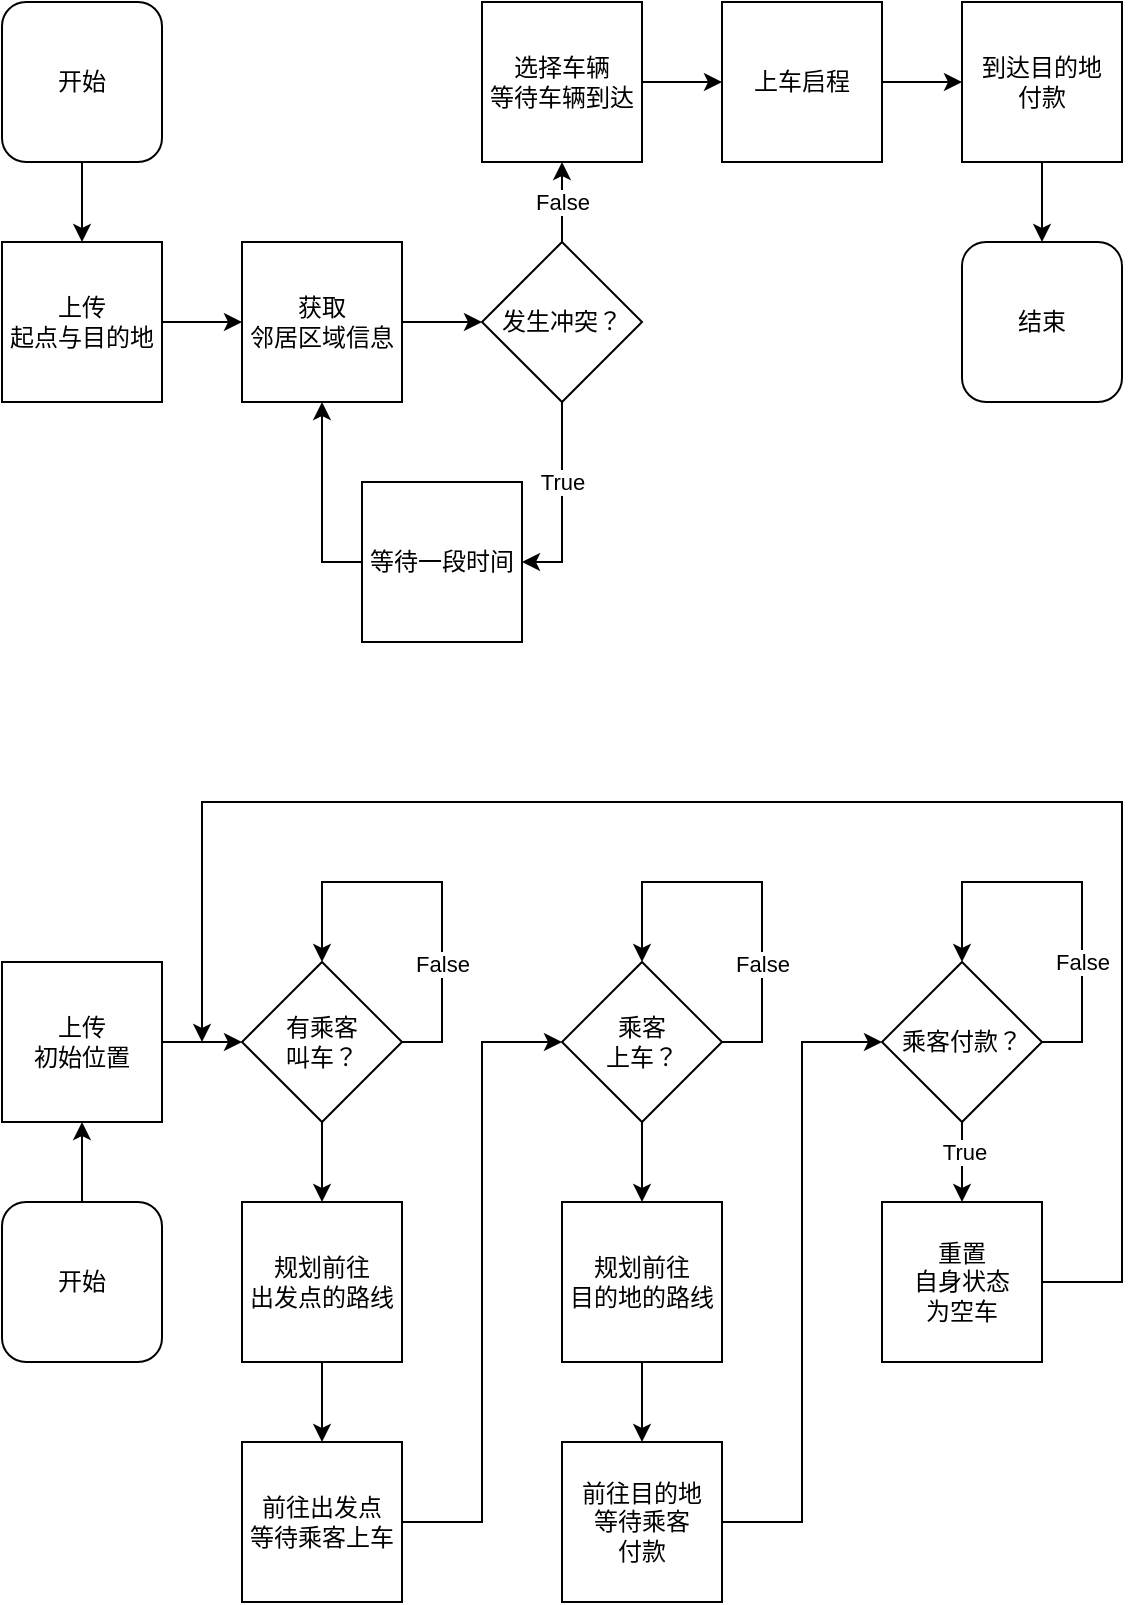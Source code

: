 <mxfile version="20.3.0" type="device"><diagram id="C5RBs43oDa-KdzZeNtuy" name="Page-1"><mxGraphModel dx="863" dy="519" grid="1" gridSize="10" guides="1" tooltips="1" connect="1" arrows="1" fold="1" page="1" pageScale="1" pageWidth="827" pageHeight="1169" math="0" shadow="0"><root><mxCell id="WIyWlLk6GJQsqaUBKTNV-0"/><mxCell id="WIyWlLk6GJQsqaUBKTNV-1" parent="WIyWlLk6GJQsqaUBKTNV-0"/><mxCell id="mDFSmEv60VTdPCP0ZRmQ-9" style="edgeStyle=orthogonalEdgeStyle;rounded=0;orthogonalLoop=1;jettySize=auto;html=1;exitX=0.5;exitY=1;exitDx=0;exitDy=0;" edge="1" parent="WIyWlLk6GJQsqaUBKTNV-1" source="mDFSmEv60VTdPCP0ZRmQ-0" target="mDFSmEv60VTdPCP0ZRmQ-1"><mxGeometry relative="1" as="geometry"/></mxCell><mxCell id="mDFSmEv60VTdPCP0ZRmQ-0" value="开始" style="rounded=1;whiteSpace=wrap;html=1;" vertex="1" parent="WIyWlLk6GJQsqaUBKTNV-1"><mxGeometry x="40" y="40" width="80" height="80" as="geometry"/></mxCell><mxCell id="mDFSmEv60VTdPCP0ZRmQ-10" style="edgeStyle=orthogonalEdgeStyle;rounded=0;orthogonalLoop=1;jettySize=auto;html=1;exitX=1;exitY=0.5;exitDx=0;exitDy=0;entryX=0;entryY=0.5;entryDx=0;entryDy=0;" edge="1" parent="WIyWlLk6GJQsqaUBKTNV-1" source="mDFSmEv60VTdPCP0ZRmQ-1" target="mDFSmEv60VTdPCP0ZRmQ-2"><mxGeometry relative="1" as="geometry"/></mxCell><mxCell id="mDFSmEv60VTdPCP0ZRmQ-1" value="上传&lt;br&gt;起点与目的地" style="rounded=0;whiteSpace=wrap;html=1;" vertex="1" parent="WIyWlLk6GJQsqaUBKTNV-1"><mxGeometry x="40" y="160" width="80" height="80" as="geometry"/></mxCell><mxCell id="mDFSmEv60VTdPCP0ZRmQ-11" style="edgeStyle=orthogonalEdgeStyle;rounded=0;orthogonalLoop=1;jettySize=auto;html=1;exitX=1;exitY=0.5;exitDx=0;exitDy=0;" edge="1" parent="WIyWlLk6GJQsqaUBKTNV-1" source="mDFSmEv60VTdPCP0ZRmQ-2" target="mDFSmEv60VTdPCP0ZRmQ-3"><mxGeometry relative="1" as="geometry"/></mxCell><mxCell id="mDFSmEv60VTdPCP0ZRmQ-2" value="获取&lt;br&gt;邻居区域信息" style="rounded=0;whiteSpace=wrap;html=1;" vertex="1" parent="WIyWlLk6GJQsqaUBKTNV-1"><mxGeometry x="160" y="160" width="80" height="80" as="geometry"/></mxCell><mxCell id="mDFSmEv60VTdPCP0ZRmQ-12" style="edgeStyle=orthogonalEdgeStyle;rounded=0;orthogonalLoop=1;jettySize=auto;html=1;exitX=0.5;exitY=0;exitDx=0;exitDy=0;entryX=0.5;entryY=1;entryDx=0;entryDy=0;" edge="1" parent="WIyWlLk6GJQsqaUBKTNV-1" source="mDFSmEv60VTdPCP0ZRmQ-3" target="mDFSmEv60VTdPCP0ZRmQ-5"><mxGeometry relative="1" as="geometry"/></mxCell><mxCell id="mDFSmEv60VTdPCP0ZRmQ-18" value="False" style="edgeLabel;html=1;align=center;verticalAlign=middle;resizable=0;points=[];" vertex="1" connectable="0" parent="mDFSmEv60VTdPCP0ZRmQ-12"><mxGeometry x="-0.661" relative="1" as="geometry"><mxPoint y="-13" as="offset"/></mxGeometry></mxCell><mxCell id="mDFSmEv60VTdPCP0ZRmQ-13" style="edgeStyle=orthogonalEdgeStyle;rounded=0;orthogonalLoop=1;jettySize=auto;html=1;exitX=0.5;exitY=1;exitDx=0;exitDy=0;entryX=1;entryY=0.5;entryDx=0;entryDy=0;" edge="1" parent="WIyWlLk6GJQsqaUBKTNV-1" source="mDFSmEv60VTdPCP0ZRmQ-3" target="mDFSmEv60VTdPCP0ZRmQ-4"><mxGeometry relative="1" as="geometry"/></mxCell><mxCell id="mDFSmEv60VTdPCP0ZRmQ-19" value="True" style="edgeLabel;html=1;align=center;verticalAlign=middle;resizable=0;points=[];" vertex="1" connectable="0" parent="mDFSmEv60VTdPCP0ZRmQ-13"><mxGeometry x="-0.579" y="-2" relative="1" as="geometry"><mxPoint x="2" y="19" as="offset"/></mxGeometry></mxCell><mxCell id="mDFSmEv60VTdPCP0ZRmQ-3" value="发生冲突？" style="rhombus;whiteSpace=wrap;html=1;" vertex="1" parent="WIyWlLk6GJQsqaUBKTNV-1"><mxGeometry x="280" y="160" width="80" height="80" as="geometry"/></mxCell><mxCell id="mDFSmEv60VTdPCP0ZRmQ-14" style="edgeStyle=orthogonalEdgeStyle;rounded=0;orthogonalLoop=1;jettySize=auto;html=1;exitX=0;exitY=0.5;exitDx=0;exitDy=0;" edge="1" parent="WIyWlLk6GJQsqaUBKTNV-1" source="mDFSmEv60VTdPCP0ZRmQ-4" target="mDFSmEv60VTdPCP0ZRmQ-2"><mxGeometry relative="1" as="geometry"/></mxCell><mxCell id="mDFSmEv60VTdPCP0ZRmQ-4" value="等待一段时间" style="rounded=0;whiteSpace=wrap;html=1;" vertex="1" parent="WIyWlLk6GJQsqaUBKTNV-1"><mxGeometry x="220" y="280" width="80" height="80" as="geometry"/></mxCell><mxCell id="mDFSmEv60VTdPCP0ZRmQ-15" style="edgeStyle=orthogonalEdgeStyle;rounded=0;orthogonalLoop=1;jettySize=auto;html=1;exitX=1;exitY=0.5;exitDx=0;exitDy=0;entryX=0;entryY=0.5;entryDx=0;entryDy=0;" edge="1" parent="WIyWlLk6GJQsqaUBKTNV-1" source="mDFSmEv60VTdPCP0ZRmQ-5" target="mDFSmEv60VTdPCP0ZRmQ-6"><mxGeometry relative="1" as="geometry"/></mxCell><mxCell id="mDFSmEv60VTdPCP0ZRmQ-5" value="选择车辆&lt;br&gt;等待车辆到达" style="rounded=0;whiteSpace=wrap;html=1;" vertex="1" parent="WIyWlLk6GJQsqaUBKTNV-1"><mxGeometry x="280" y="40" width="80" height="80" as="geometry"/></mxCell><mxCell id="mDFSmEv60VTdPCP0ZRmQ-16" style="edgeStyle=orthogonalEdgeStyle;rounded=0;orthogonalLoop=1;jettySize=auto;html=1;exitX=1;exitY=0.5;exitDx=0;exitDy=0;entryX=0;entryY=0.5;entryDx=0;entryDy=0;" edge="1" parent="WIyWlLk6GJQsqaUBKTNV-1" source="mDFSmEv60VTdPCP0ZRmQ-6" target="mDFSmEv60VTdPCP0ZRmQ-7"><mxGeometry relative="1" as="geometry"/></mxCell><mxCell id="mDFSmEv60VTdPCP0ZRmQ-6" value="上车启程" style="rounded=0;whiteSpace=wrap;html=1;" vertex="1" parent="WIyWlLk6GJQsqaUBKTNV-1"><mxGeometry x="400" y="40" width="80" height="80" as="geometry"/></mxCell><mxCell id="mDFSmEv60VTdPCP0ZRmQ-17" style="edgeStyle=orthogonalEdgeStyle;rounded=0;orthogonalLoop=1;jettySize=auto;html=1;exitX=0.5;exitY=1;exitDx=0;exitDy=0;entryX=0.5;entryY=0;entryDx=0;entryDy=0;" edge="1" parent="WIyWlLk6GJQsqaUBKTNV-1" source="mDFSmEv60VTdPCP0ZRmQ-7" target="mDFSmEv60VTdPCP0ZRmQ-8"><mxGeometry relative="1" as="geometry"/></mxCell><mxCell id="mDFSmEv60VTdPCP0ZRmQ-7" value="到达目的地&lt;br&gt;付款" style="rounded=0;whiteSpace=wrap;html=1;" vertex="1" parent="WIyWlLk6GJQsqaUBKTNV-1"><mxGeometry x="520" y="40" width="80" height="80" as="geometry"/></mxCell><mxCell id="mDFSmEv60VTdPCP0ZRmQ-8" value="结束" style="rounded=1;whiteSpace=wrap;html=1;" vertex="1" parent="WIyWlLk6GJQsqaUBKTNV-1"><mxGeometry x="520" y="160" width="80" height="80" as="geometry"/></mxCell><mxCell id="mDFSmEv60VTdPCP0ZRmQ-24" style="edgeStyle=orthogonalEdgeStyle;rounded=0;orthogonalLoop=1;jettySize=auto;html=1;exitX=0.5;exitY=0;exitDx=0;exitDy=0;entryX=0.5;entryY=1;entryDx=0;entryDy=0;" edge="1" parent="WIyWlLk6GJQsqaUBKTNV-1" source="mDFSmEv60VTdPCP0ZRmQ-20" target="mDFSmEv60VTdPCP0ZRmQ-21"><mxGeometry relative="1" as="geometry"/></mxCell><mxCell id="mDFSmEv60VTdPCP0ZRmQ-20" value="开始" style="rounded=1;whiteSpace=wrap;html=1;" vertex="1" parent="WIyWlLk6GJQsqaUBKTNV-1"><mxGeometry x="40" y="640" width="80" height="80" as="geometry"/></mxCell><mxCell id="mDFSmEv60VTdPCP0ZRmQ-25" style="edgeStyle=orthogonalEdgeStyle;rounded=0;orthogonalLoop=1;jettySize=auto;html=1;exitX=1;exitY=0.5;exitDx=0;exitDy=0;entryX=0;entryY=0.5;entryDx=0;entryDy=0;" edge="1" parent="WIyWlLk6GJQsqaUBKTNV-1" source="mDFSmEv60VTdPCP0ZRmQ-21"><mxGeometry relative="1" as="geometry"><mxPoint x="160" y="560" as="targetPoint"/></mxGeometry></mxCell><mxCell id="mDFSmEv60VTdPCP0ZRmQ-21" value="上传&lt;br&gt;初始位置" style="rounded=0;whiteSpace=wrap;html=1;" vertex="1" parent="WIyWlLk6GJQsqaUBKTNV-1"><mxGeometry x="40" y="520" width="80" height="80" as="geometry"/></mxCell><mxCell id="mDFSmEv60VTdPCP0ZRmQ-34" style="edgeStyle=orthogonalEdgeStyle;rounded=0;orthogonalLoop=1;jettySize=auto;html=1;exitX=1;exitY=0.5;exitDx=0;exitDy=0;entryX=0.5;entryY=0;entryDx=0;entryDy=0;" edge="1" parent="WIyWlLk6GJQsqaUBKTNV-1" source="mDFSmEv60VTdPCP0ZRmQ-31" target="mDFSmEv60VTdPCP0ZRmQ-31"><mxGeometry relative="1" as="geometry"><Array as="points"><mxPoint x="260" y="560"/><mxPoint x="260" y="480"/><mxPoint x="200" y="480"/></Array></mxGeometry></mxCell><mxCell id="mDFSmEv60VTdPCP0ZRmQ-38" value="False" style="edgeLabel;html=1;align=center;verticalAlign=middle;resizable=0;points=[];" vertex="1" connectable="0" parent="mDFSmEv60VTdPCP0ZRmQ-34"><mxGeometry x="-0.333" y="-1" relative="1" as="geometry"><mxPoint x="-1" y="7" as="offset"/></mxGeometry></mxCell><mxCell id="mDFSmEv60VTdPCP0ZRmQ-43" style="edgeStyle=orthogonalEdgeStyle;rounded=0;orthogonalLoop=1;jettySize=auto;html=1;exitX=0.5;exitY=1;exitDx=0;exitDy=0;entryX=0.5;entryY=0;entryDx=0;entryDy=0;" edge="1" parent="WIyWlLk6GJQsqaUBKTNV-1" source="mDFSmEv60VTdPCP0ZRmQ-31" target="mDFSmEv60VTdPCP0ZRmQ-41"><mxGeometry relative="1" as="geometry"/></mxCell><mxCell id="mDFSmEv60VTdPCP0ZRmQ-31" value="有乘客&lt;br&gt;叫车？" style="rhombus;whiteSpace=wrap;html=1;" vertex="1" parent="WIyWlLk6GJQsqaUBKTNV-1"><mxGeometry x="160" y="520" width="80" height="80" as="geometry"/></mxCell><mxCell id="mDFSmEv60VTdPCP0ZRmQ-36" style="edgeStyle=orthogonalEdgeStyle;rounded=0;orthogonalLoop=1;jettySize=auto;html=1;exitX=1;exitY=0.5;exitDx=0;exitDy=0;entryX=0.5;entryY=0;entryDx=0;entryDy=0;" edge="1" parent="WIyWlLk6GJQsqaUBKTNV-1" source="mDFSmEv60VTdPCP0ZRmQ-32" target="mDFSmEv60VTdPCP0ZRmQ-32"><mxGeometry relative="1" as="geometry"><Array as="points"><mxPoint x="580" y="560"/><mxPoint x="580" y="480"/><mxPoint x="520" y="480"/></Array></mxGeometry></mxCell><mxCell id="mDFSmEv60VTdPCP0ZRmQ-37" value="False" style="edgeLabel;html=1;align=center;verticalAlign=middle;resizable=0;points=[];" vertex="1" connectable="0" parent="mDFSmEv60VTdPCP0ZRmQ-36"><mxGeometry x="-0.243" y="-4" relative="1" as="geometry"><mxPoint x="-4" y="15" as="offset"/></mxGeometry></mxCell><mxCell id="mDFSmEv60VTdPCP0ZRmQ-53" style="edgeStyle=orthogonalEdgeStyle;rounded=0;orthogonalLoop=1;jettySize=auto;html=1;exitX=0.5;exitY=1;exitDx=0;exitDy=0;entryX=0.5;entryY=0;entryDx=0;entryDy=0;" edge="1" parent="WIyWlLk6GJQsqaUBKTNV-1" source="mDFSmEv60VTdPCP0ZRmQ-32" target="mDFSmEv60VTdPCP0ZRmQ-52"><mxGeometry relative="1" as="geometry"/></mxCell><mxCell id="mDFSmEv60VTdPCP0ZRmQ-56" value="True" style="edgeLabel;html=1;align=center;verticalAlign=middle;resizable=0;points=[];" vertex="1" connectable="0" parent="mDFSmEv60VTdPCP0ZRmQ-53"><mxGeometry x="-0.261" y="1" relative="1" as="geometry"><mxPoint as="offset"/></mxGeometry></mxCell><mxCell id="mDFSmEv60VTdPCP0ZRmQ-32" value="乘客付款？" style="rhombus;whiteSpace=wrap;html=1;" vertex="1" parent="WIyWlLk6GJQsqaUBKTNV-1"><mxGeometry x="480" y="520" width="80" height="80" as="geometry"/></mxCell><mxCell id="mDFSmEv60VTdPCP0ZRmQ-35" style="edgeStyle=orthogonalEdgeStyle;rounded=0;orthogonalLoop=1;jettySize=auto;html=1;exitX=1;exitY=0.5;exitDx=0;exitDy=0;entryX=0.5;entryY=0;entryDx=0;entryDy=0;" edge="1" parent="WIyWlLk6GJQsqaUBKTNV-1"><mxGeometry relative="1" as="geometry"><mxPoint x="400" y="559.97" as="sourcePoint"/><mxPoint x="360" y="519.97" as="targetPoint"/><Array as="points"><mxPoint x="420" y="559.97"/><mxPoint x="420" y="479.97"/><mxPoint x="360" y="479.97"/></Array></mxGeometry></mxCell><mxCell id="mDFSmEv60VTdPCP0ZRmQ-39" value="False" style="edgeLabel;html=1;align=center;verticalAlign=middle;resizable=0;points=[];" vertex="1" connectable="0" parent="mDFSmEv60VTdPCP0ZRmQ-35"><mxGeometry x="-0.265" relative="1" as="geometry"><mxPoint y="14" as="offset"/></mxGeometry></mxCell><mxCell id="mDFSmEv60VTdPCP0ZRmQ-49" style="edgeStyle=orthogonalEdgeStyle;rounded=0;orthogonalLoop=1;jettySize=auto;html=1;exitX=0.5;exitY=1;exitDx=0;exitDy=0;entryX=0.5;entryY=0;entryDx=0;entryDy=0;" edge="1" parent="WIyWlLk6GJQsqaUBKTNV-1" source="mDFSmEv60VTdPCP0ZRmQ-33" target="mDFSmEv60VTdPCP0ZRmQ-47"><mxGeometry relative="1" as="geometry"/></mxCell><mxCell id="mDFSmEv60VTdPCP0ZRmQ-33" value="乘客&lt;br&gt;上车？" style="rhombus;whiteSpace=wrap;html=1;" vertex="1" parent="WIyWlLk6GJQsqaUBKTNV-1"><mxGeometry x="320" y="520" width="80" height="80" as="geometry"/></mxCell><mxCell id="mDFSmEv60VTdPCP0ZRmQ-44" style="edgeStyle=orthogonalEdgeStyle;rounded=0;orthogonalLoop=1;jettySize=auto;html=1;exitX=0.5;exitY=1;exitDx=0;exitDy=0;entryX=0.5;entryY=0;entryDx=0;entryDy=0;" edge="1" parent="WIyWlLk6GJQsqaUBKTNV-1" source="mDFSmEv60VTdPCP0ZRmQ-41" target="mDFSmEv60VTdPCP0ZRmQ-42"><mxGeometry relative="1" as="geometry"/></mxCell><mxCell id="mDFSmEv60VTdPCP0ZRmQ-41" value="规划前往&lt;br&gt;出发点的路线" style="rounded=0;whiteSpace=wrap;html=1;" vertex="1" parent="WIyWlLk6GJQsqaUBKTNV-1"><mxGeometry x="160" y="640" width="80" height="80" as="geometry"/></mxCell><mxCell id="mDFSmEv60VTdPCP0ZRmQ-46" style="edgeStyle=orthogonalEdgeStyle;rounded=0;orthogonalLoop=1;jettySize=auto;html=1;exitX=1;exitY=0.5;exitDx=0;exitDy=0;entryX=0;entryY=0.5;entryDx=0;entryDy=0;" edge="1" parent="WIyWlLk6GJQsqaUBKTNV-1" source="mDFSmEv60VTdPCP0ZRmQ-42" target="mDFSmEv60VTdPCP0ZRmQ-33"><mxGeometry relative="1" as="geometry"><mxPoint x="300" y="560" as="targetPoint"/></mxGeometry></mxCell><mxCell id="mDFSmEv60VTdPCP0ZRmQ-42" value="前往出发点&lt;br&gt;等待乘客上车" style="rounded=0;whiteSpace=wrap;html=1;" vertex="1" parent="WIyWlLk6GJQsqaUBKTNV-1"><mxGeometry x="160" y="760" width="80" height="80" as="geometry"/></mxCell><mxCell id="mDFSmEv60VTdPCP0ZRmQ-50" style="edgeStyle=orthogonalEdgeStyle;rounded=0;orthogonalLoop=1;jettySize=auto;html=1;exitX=0.5;exitY=1;exitDx=0;exitDy=0;entryX=0.5;entryY=0;entryDx=0;entryDy=0;" edge="1" parent="WIyWlLk6GJQsqaUBKTNV-1" source="mDFSmEv60VTdPCP0ZRmQ-47" target="mDFSmEv60VTdPCP0ZRmQ-48"><mxGeometry relative="1" as="geometry"/></mxCell><mxCell id="mDFSmEv60VTdPCP0ZRmQ-47" value="规划前往&lt;br&gt;目的地的路线" style="rounded=0;whiteSpace=wrap;html=1;" vertex="1" parent="WIyWlLk6GJQsqaUBKTNV-1"><mxGeometry x="320" y="640" width="80" height="80" as="geometry"/></mxCell><mxCell id="mDFSmEv60VTdPCP0ZRmQ-51" style="edgeStyle=orthogonalEdgeStyle;rounded=0;orthogonalLoop=1;jettySize=auto;html=1;exitX=1;exitY=0.5;exitDx=0;exitDy=0;entryX=0;entryY=0.5;entryDx=0;entryDy=0;" edge="1" parent="WIyWlLk6GJQsqaUBKTNV-1" source="mDFSmEv60VTdPCP0ZRmQ-48" target="mDFSmEv60VTdPCP0ZRmQ-32"><mxGeometry relative="1" as="geometry"><mxPoint x="460" y="560" as="targetPoint"/></mxGeometry></mxCell><mxCell id="mDFSmEv60VTdPCP0ZRmQ-48" value="前往目的地&lt;br&gt;等待乘客&lt;br&gt;付款" style="rounded=0;whiteSpace=wrap;html=1;" vertex="1" parent="WIyWlLk6GJQsqaUBKTNV-1"><mxGeometry x="320" y="760" width="80" height="80" as="geometry"/></mxCell><mxCell id="mDFSmEv60VTdPCP0ZRmQ-57" style="edgeStyle=orthogonalEdgeStyle;rounded=0;orthogonalLoop=1;jettySize=auto;html=1;exitX=1;exitY=0.5;exitDx=0;exitDy=0;" edge="1" parent="WIyWlLk6GJQsqaUBKTNV-1" source="mDFSmEv60VTdPCP0ZRmQ-52"><mxGeometry relative="1" as="geometry"><mxPoint x="140" y="560" as="targetPoint"/><Array as="points"><mxPoint x="600" y="680"/><mxPoint x="600" y="440"/><mxPoint x="140" y="440"/></Array></mxGeometry></mxCell><mxCell id="mDFSmEv60VTdPCP0ZRmQ-52" value="重置&lt;br&gt;自身状态&lt;br&gt;为空车" style="rounded=0;whiteSpace=wrap;html=1;" vertex="1" parent="WIyWlLk6GJQsqaUBKTNV-1"><mxGeometry x="480" y="640" width="80" height="80" as="geometry"/></mxCell></root></mxGraphModel></diagram></mxfile>